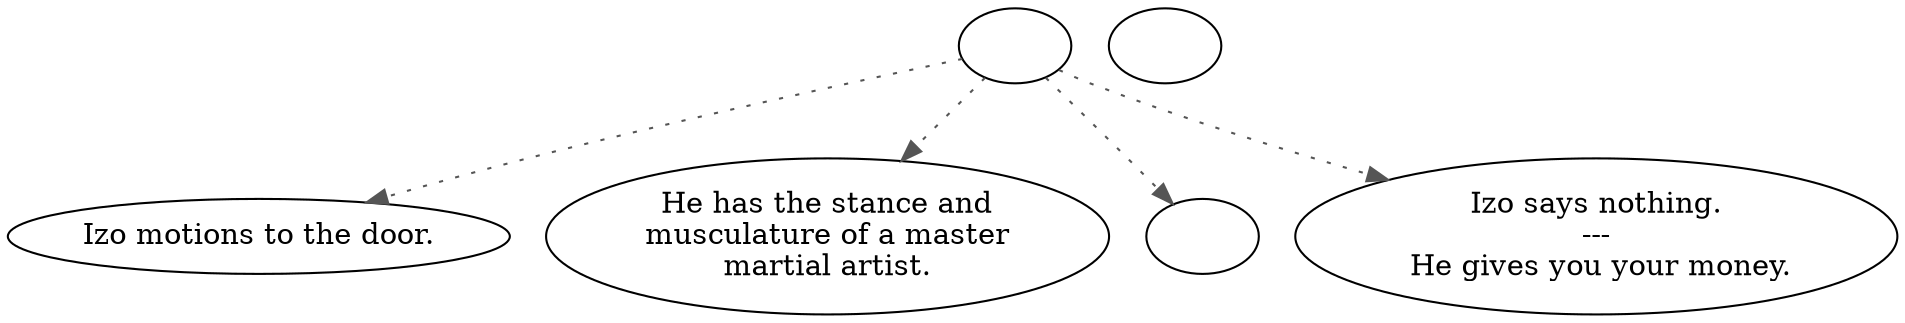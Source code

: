 digraph IZO {
  "start" [style=filled       fillcolor="#FFFFFF"       color="#000000"]
  "start" -> "critter_p_proc" [style=dotted color="#555555"]
  "start" -> "description_p_proc" [style=dotted color="#555555"]
  "start" -> "destroy_p_proc" [style=dotted color="#555555"]
  "start" -> "talk_p_proc" [style=dotted color="#555555"]
  "start" [label=""]
  "critter_p_proc" [style=filled       fillcolor="#FFFFFF"       color="#000000"]
  "critter_p_proc" [label="Izo motions to the door."]
  "destroy_p_proc" [style=filled       fillcolor="#FFFFFF"       color="#000000"]
  "destroy_p_proc" [label=""]
  "description_p_proc" [style=filled       fillcolor="#FFFFFF"       color="#000000"]
  "description_p_proc" [label="He has the stance and\nmusculature of a master\nmartial artist."]
  "pickup_p_proc" [style=filled       fillcolor="#FFFFFF"       color="#000000"]
  "pickup_p_proc" [label=""]
  "talk_p_proc" [style=filled       fillcolor="#FFFFFF"       color="#000000"]
  "talk_p_proc" [label="Izo says nothing.\n---\n He gives you your money."]
}
